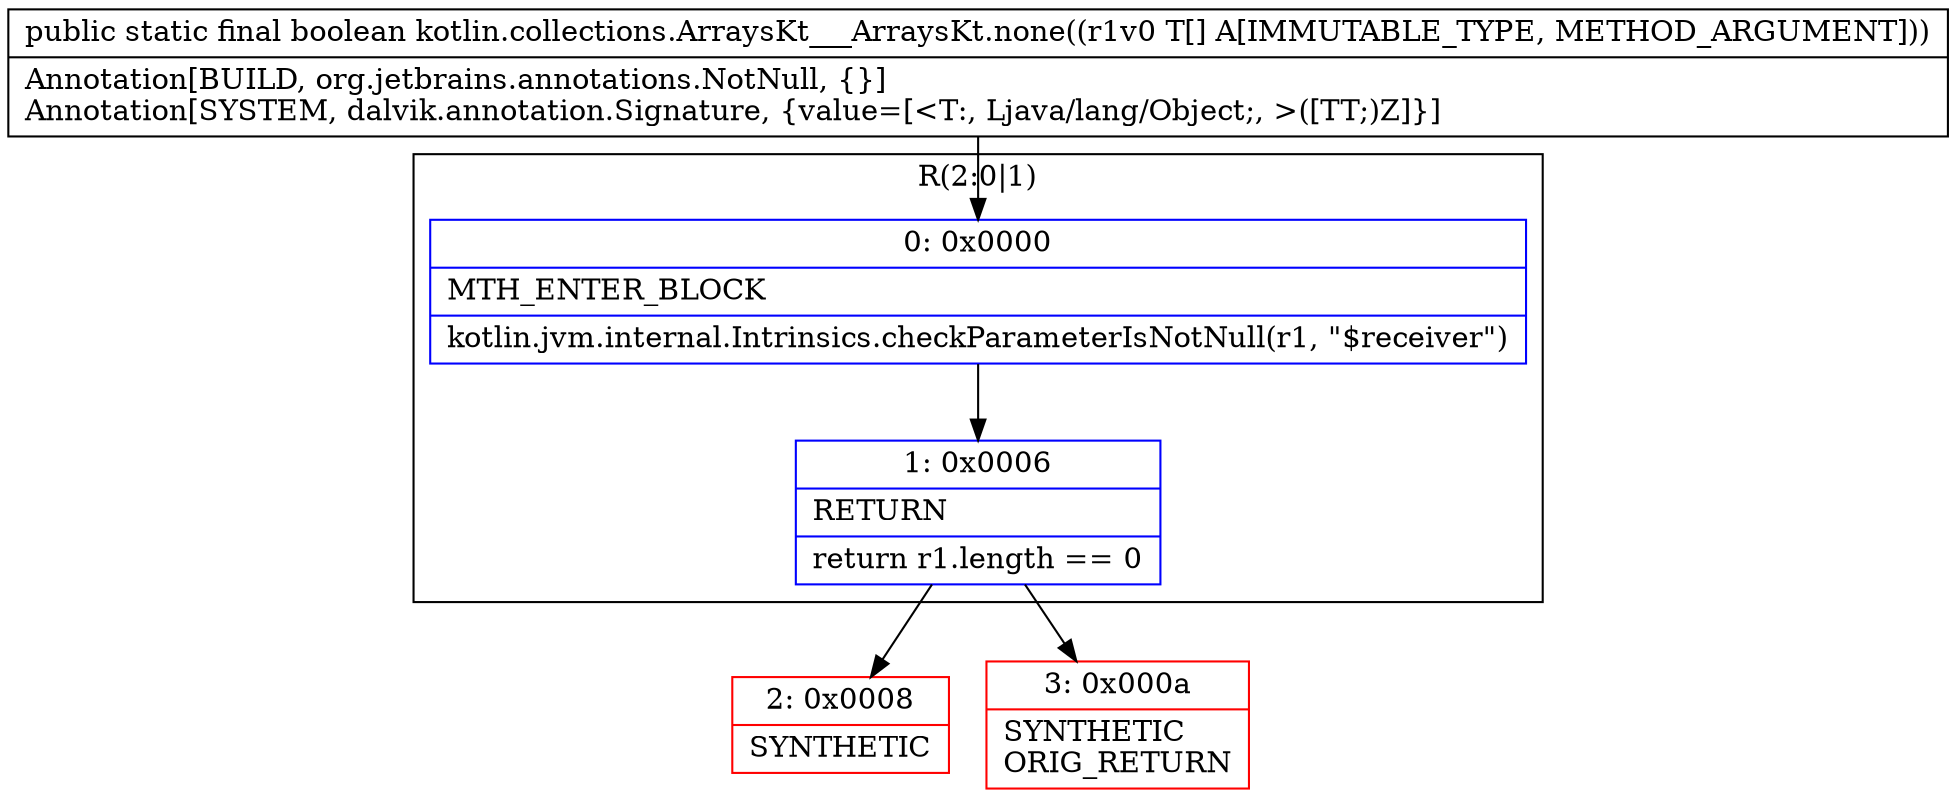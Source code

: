 digraph "CFG forkotlin.collections.ArraysKt___ArraysKt.none([Ljava\/lang\/Object;)Z" {
subgraph cluster_Region_1187152387 {
label = "R(2:0|1)";
node [shape=record,color=blue];
Node_0 [shape=record,label="{0\:\ 0x0000|MTH_ENTER_BLOCK\l|kotlin.jvm.internal.Intrinsics.checkParameterIsNotNull(r1, \"$receiver\")\l}"];
Node_1 [shape=record,label="{1\:\ 0x0006|RETURN\l|return r1.length == 0\l}"];
}
Node_2 [shape=record,color=red,label="{2\:\ 0x0008|SYNTHETIC\l}"];
Node_3 [shape=record,color=red,label="{3\:\ 0x000a|SYNTHETIC\lORIG_RETURN\l}"];
MethodNode[shape=record,label="{public static final boolean kotlin.collections.ArraysKt___ArraysKt.none((r1v0 T[] A[IMMUTABLE_TYPE, METHOD_ARGUMENT]))  | Annotation[BUILD, org.jetbrains.annotations.NotNull, \{\}]\lAnnotation[SYSTEM, dalvik.annotation.Signature, \{value=[\<T:, Ljava\/lang\/Object;, \>([TT;)Z]\}]\l}"];
MethodNode -> Node_0;
Node_0 -> Node_1;
Node_1 -> Node_2;
Node_1 -> Node_3;
}

